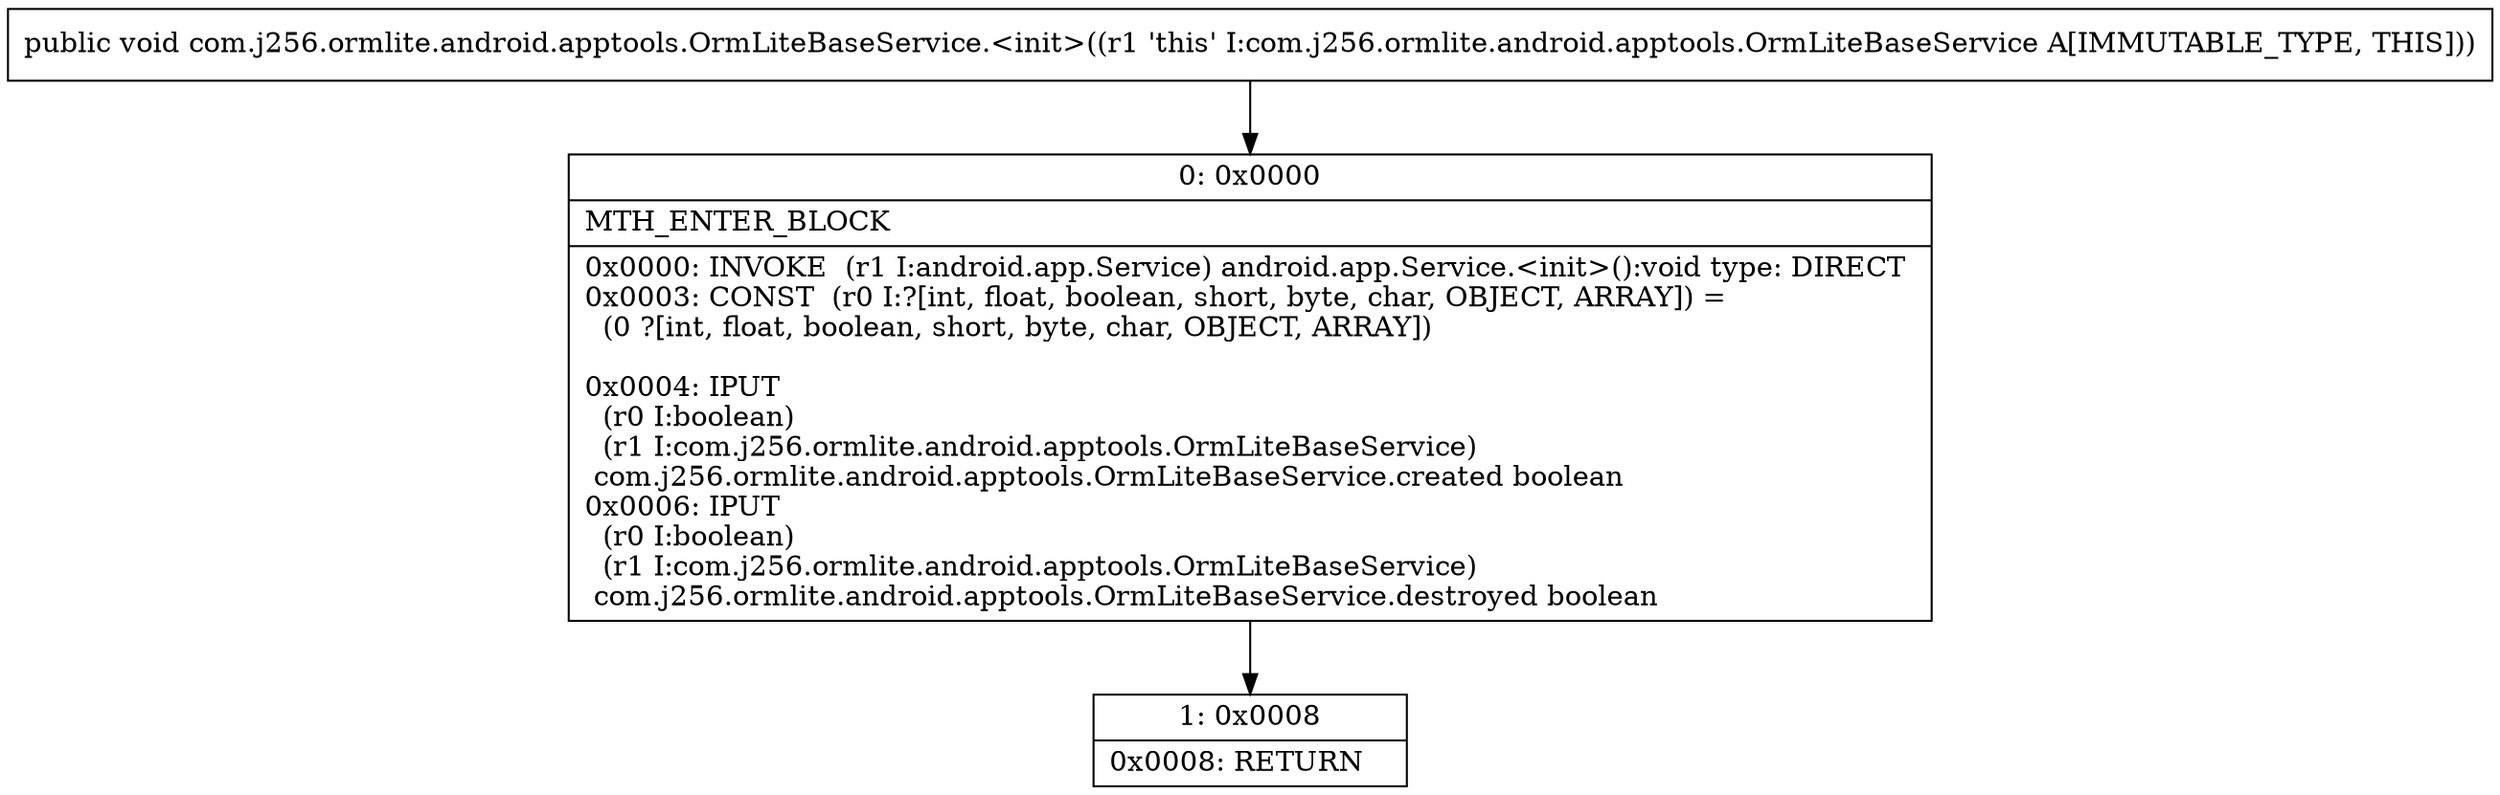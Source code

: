 digraph "CFG forcom.j256.ormlite.android.apptools.OrmLiteBaseService.\<init\>()V" {
Node_0 [shape=record,label="{0\:\ 0x0000|MTH_ENTER_BLOCK\l|0x0000: INVOKE  (r1 I:android.app.Service) android.app.Service.\<init\>():void type: DIRECT \l0x0003: CONST  (r0 I:?[int, float, boolean, short, byte, char, OBJECT, ARRAY]) = \l  (0 ?[int, float, boolean, short, byte, char, OBJECT, ARRAY])\l \l0x0004: IPUT  \l  (r0 I:boolean)\l  (r1 I:com.j256.ormlite.android.apptools.OrmLiteBaseService)\l com.j256.ormlite.android.apptools.OrmLiteBaseService.created boolean \l0x0006: IPUT  \l  (r0 I:boolean)\l  (r1 I:com.j256.ormlite.android.apptools.OrmLiteBaseService)\l com.j256.ormlite.android.apptools.OrmLiteBaseService.destroyed boolean \l}"];
Node_1 [shape=record,label="{1\:\ 0x0008|0x0008: RETURN   \l}"];
MethodNode[shape=record,label="{public void com.j256.ormlite.android.apptools.OrmLiteBaseService.\<init\>((r1 'this' I:com.j256.ormlite.android.apptools.OrmLiteBaseService A[IMMUTABLE_TYPE, THIS])) }"];
MethodNode -> Node_0;
Node_0 -> Node_1;
}


